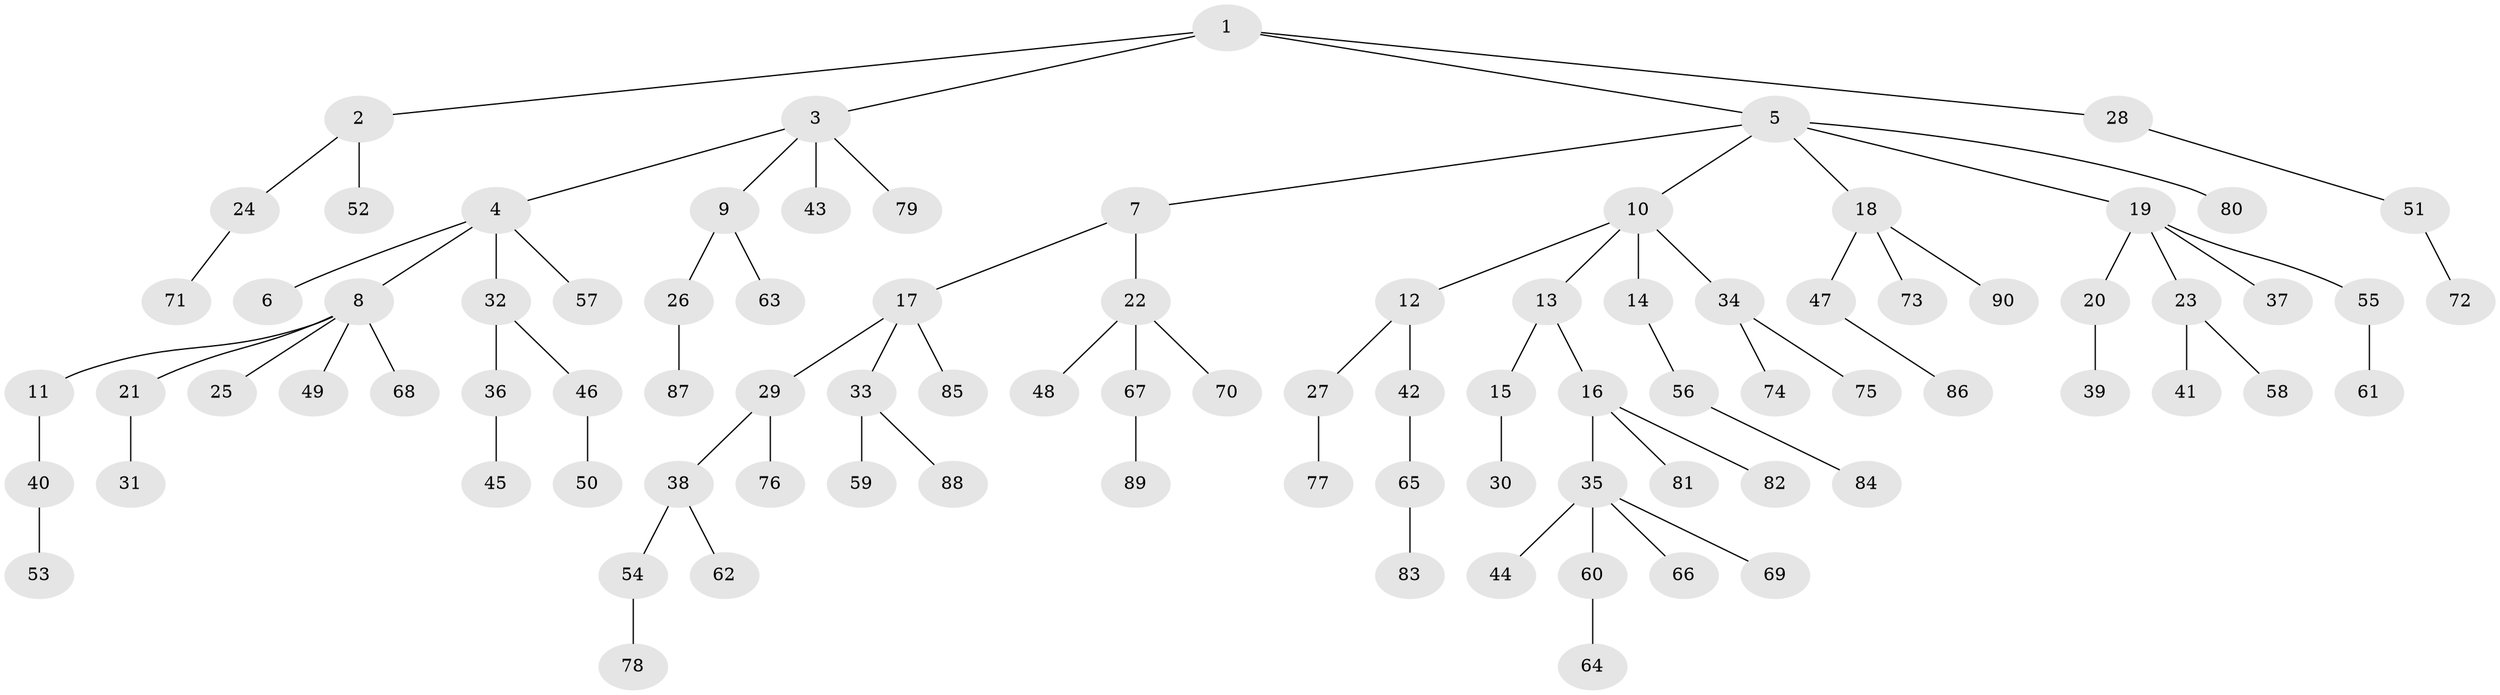 // coarse degree distribution, {8: 0.018518518518518517, 4: 0.07407407407407407, 5: 0.05555555555555555, 3: 0.1111111111111111, 2: 0.16666666666666666, 1: 0.5740740740740741}
// Generated by graph-tools (version 1.1) at 2025/19/03/04/25 18:19:19]
// undirected, 90 vertices, 89 edges
graph export_dot {
graph [start="1"]
  node [color=gray90,style=filled];
  1;
  2;
  3;
  4;
  5;
  6;
  7;
  8;
  9;
  10;
  11;
  12;
  13;
  14;
  15;
  16;
  17;
  18;
  19;
  20;
  21;
  22;
  23;
  24;
  25;
  26;
  27;
  28;
  29;
  30;
  31;
  32;
  33;
  34;
  35;
  36;
  37;
  38;
  39;
  40;
  41;
  42;
  43;
  44;
  45;
  46;
  47;
  48;
  49;
  50;
  51;
  52;
  53;
  54;
  55;
  56;
  57;
  58;
  59;
  60;
  61;
  62;
  63;
  64;
  65;
  66;
  67;
  68;
  69;
  70;
  71;
  72;
  73;
  74;
  75;
  76;
  77;
  78;
  79;
  80;
  81;
  82;
  83;
  84;
  85;
  86;
  87;
  88;
  89;
  90;
  1 -- 2;
  1 -- 3;
  1 -- 5;
  1 -- 28;
  2 -- 24;
  2 -- 52;
  3 -- 4;
  3 -- 9;
  3 -- 43;
  3 -- 79;
  4 -- 6;
  4 -- 8;
  4 -- 32;
  4 -- 57;
  5 -- 7;
  5 -- 10;
  5 -- 18;
  5 -- 19;
  5 -- 80;
  7 -- 17;
  7 -- 22;
  8 -- 11;
  8 -- 21;
  8 -- 25;
  8 -- 49;
  8 -- 68;
  9 -- 26;
  9 -- 63;
  10 -- 12;
  10 -- 13;
  10 -- 14;
  10 -- 34;
  11 -- 40;
  12 -- 27;
  12 -- 42;
  13 -- 15;
  13 -- 16;
  14 -- 56;
  15 -- 30;
  16 -- 35;
  16 -- 81;
  16 -- 82;
  17 -- 29;
  17 -- 33;
  17 -- 85;
  18 -- 47;
  18 -- 73;
  18 -- 90;
  19 -- 20;
  19 -- 23;
  19 -- 37;
  19 -- 55;
  20 -- 39;
  21 -- 31;
  22 -- 48;
  22 -- 67;
  22 -- 70;
  23 -- 41;
  23 -- 58;
  24 -- 71;
  26 -- 87;
  27 -- 77;
  28 -- 51;
  29 -- 38;
  29 -- 76;
  32 -- 36;
  32 -- 46;
  33 -- 59;
  33 -- 88;
  34 -- 74;
  34 -- 75;
  35 -- 44;
  35 -- 60;
  35 -- 66;
  35 -- 69;
  36 -- 45;
  38 -- 54;
  38 -- 62;
  40 -- 53;
  42 -- 65;
  46 -- 50;
  47 -- 86;
  51 -- 72;
  54 -- 78;
  55 -- 61;
  56 -- 84;
  60 -- 64;
  65 -- 83;
  67 -- 89;
}
